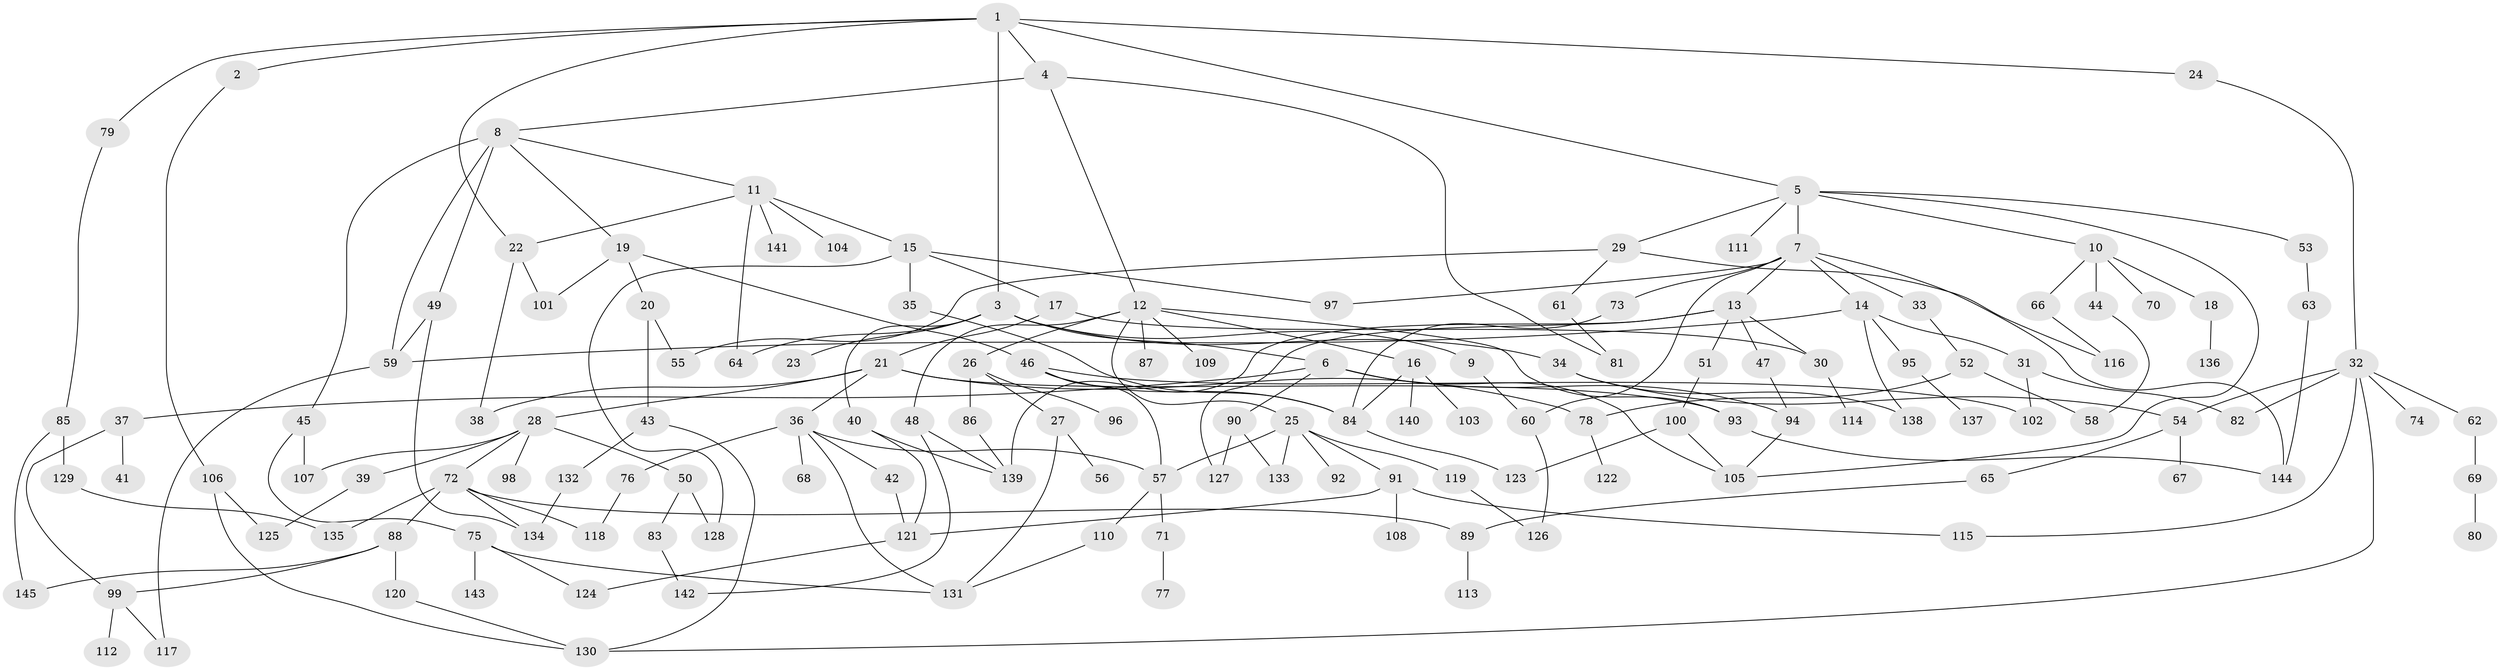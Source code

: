 // Generated by graph-tools (version 1.1) at 2025/01/03/09/25 03:01:07]
// undirected, 145 vertices, 203 edges
graph export_dot {
graph [start="1"]
  node [color=gray90,style=filled];
  1;
  2;
  3;
  4;
  5;
  6;
  7;
  8;
  9;
  10;
  11;
  12;
  13;
  14;
  15;
  16;
  17;
  18;
  19;
  20;
  21;
  22;
  23;
  24;
  25;
  26;
  27;
  28;
  29;
  30;
  31;
  32;
  33;
  34;
  35;
  36;
  37;
  38;
  39;
  40;
  41;
  42;
  43;
  44;
  45;
  46;
  47;
  48;
  49;
  50;
  51;
  52;
  53;
  54;
  55;
  56;
  57;
  58;
  59;
  60;
  61;
  62;
  63;
  64;
  65;
  66;
  67;
  68;
  69;
  70;
  71;
  72;
  73;
  74;
  75;
  76;
  77;
  78;
  79;
  80;
  81;
  82;
  83;
  84;
  85;
  86;
  87;
  88;
  89;
  90;
  91;
  92;
  93;
  94;
  95;
  96;
  97;
  98;
  99;
  100;
  101;
  102;
  103;
  104;
  105;
  106;
  107;
  108;
  109;
  110;
  111;
  112;
  113;
  114;
  115;
  116;
  117;
  118;
  119;
  120;
  121;
  122;
  123;
  124;
  125;
  126;
  127;
  128;
  129;
  130;
  131;
  132;
  133;
  134;
  135;
  136;
  137;
  138;
  139;
  140;
  141;
  142;
  143;
  144;
  145;
  1 -- 2;
  1 -- 3;
  1 -- 4;
  1 -- 5;
  1 -- 22;
  1 -- 24;
  1 -- 79;
  2 -- 106;
  3 -- 6;
  3 -- 9;
  3 -- 23;
  3 -- 34;
  3 -- 40;
  3 -- 64;
  4 -- 8;
  4 -- 12;
  4 -- 81;
  5 -- 7;
  5 -- 10;
  5 -- 29;
  5 -- 53;
  5 -- 111;
  5 -- 105;
  6 -- 37;
  6 -- 90;
  6 -- 94;
  6 -- 105;
  7 -- 13;
  7 -- 14;
  7 -- 33;
  7 -- 60;
  7 -- 73;
  7 -- 144;
  7 -- 97;
  8 -- 11;
  8 -- 19;
  8 -- 45;
  8 -- 49;
  8 -- 59;
  9 -- 60;
  10 -- 18;
  10 -- 44;
  10 -- 66;
  10 -- 70;
  11 -- 15;
  11 -- 104;
  11 -- 141;
  11 -- 64;
  11 -- 22;
  12 -- 16;
  12 -- 25;
  12 -- 26;
  12 -- 48;
  12 -- 87;
  12 -- 93;
  12 -- 109;
  13 -- 47;
  13 -- 51;
  13 -- 127;
  13 -- 139;
  13 -- 30;
  14 -- 31;
  14 -- 95;
  14 -- 138;
  14 -- 59;
  15 -- 17;
  15 -- 35;
  15 -- 97;
  15 -- 128;
  16 -- 103;
  16 -- 140;
  16 -- 84;
  17 -- 21;
  17 -- 30;
  18 -- 136;
  19 -- 20;
  19 -- 46;
  19 -- 101;
  20 -- 43;
  20 -- 55;
  21 -- 28;
  21 -- 36;
  21 -- 78;
  21 -- 93;
  21 -- 38;
  22 -- 38;
  22 -- 101;
  24 -- 32;
  25 -- 91;
  25 -- 92;
  25 -- 119;
  25 -- 133;
  25 -- 57;
  26 -- 27;
  26 -- 86;
  26 -- 96;
  27 -- 56;
  27 -- 131;
  28 -- 39;
  28 -- 50;
  28 -- 72;
  28 -- 98;
  28 -- 107;
  29 -- 55;
  29 -- 61;
  29 -- 116;
  30 -- 114;
  31 -- 82;
  31 -- 102;
  32 -- 54;
  32 -- 62;
  32 -- 74;
  32 -- 115;
  32 -- 82;
  32 -- 130;
  33 -- 52;
  34 -- 138;
  34 -- 54;
  35 -- 84;
  36 -- 42;
  36 -- 68;
  36 -- 76;
  36 -- 57;
  36 -- 131;
  37 -- 41;
  37 -- 99;
  39 -- 125;
  40 -- 121;
  40 -- 139;
  42 -- 121;
  43 -- 132;
  43 -- 130;
  44 -- 58;
  45 -- 75;
  45 -- 107;
  46 -- 57;
  46 -- 102;
  46 -- 84;
  47 -- 94;
  48 -- 139;
  48 -- 142;
  49 -- 134;
  49 -- 59;
  50 -- 83;
  50 -- 128;
  51 -- 100;
  52 -- 78;
  52 -- 58;
  53 -- 63;
  54 -- 65;
  54 -- 67;
  57 -- 71;
  57 -- 110;
  59 -- 117;
  60 -- 126;
  61 -- 81;
  62 -- 69;
  63 -- 144;
  65 -- 89;
  66 -- 116;
  69 -- 80;
  71 -- 77;
  72 -- 88;
  72 -- 89;
  72 -- 118;
  72 -- 135;
  72 -- 134;
  73 -- 84;
  75 -- 143;
  75 -- 131;
  75 -- 124;
  76 -- 118;
  78 -- 122;
  79 -- 85;
  83 -- 142;
  84 -- 123;
  85 -- 129;
  85 -- 145;
  86 -- 139;
  88 -- 120;
  88 -- 99;
  88 -- 145;
  89 -- 113;
  90 -- 127;
  90 -- 133;
  91 -- 108;
  91 -- 115;
  91 -- 121;
  93 -- 144;
  94 -- 105;
  95 -- 137;
  99 -- 112;
  99 -- 117;
  100 -- 123;
  100 -- 105;
  106 -- 125;
  106 -- 130;
  110 -- 131;
  119 -- 126;
  120 -- 130;
  121 -- 124;
  129 -- 135;
  132 -- 134;
}
